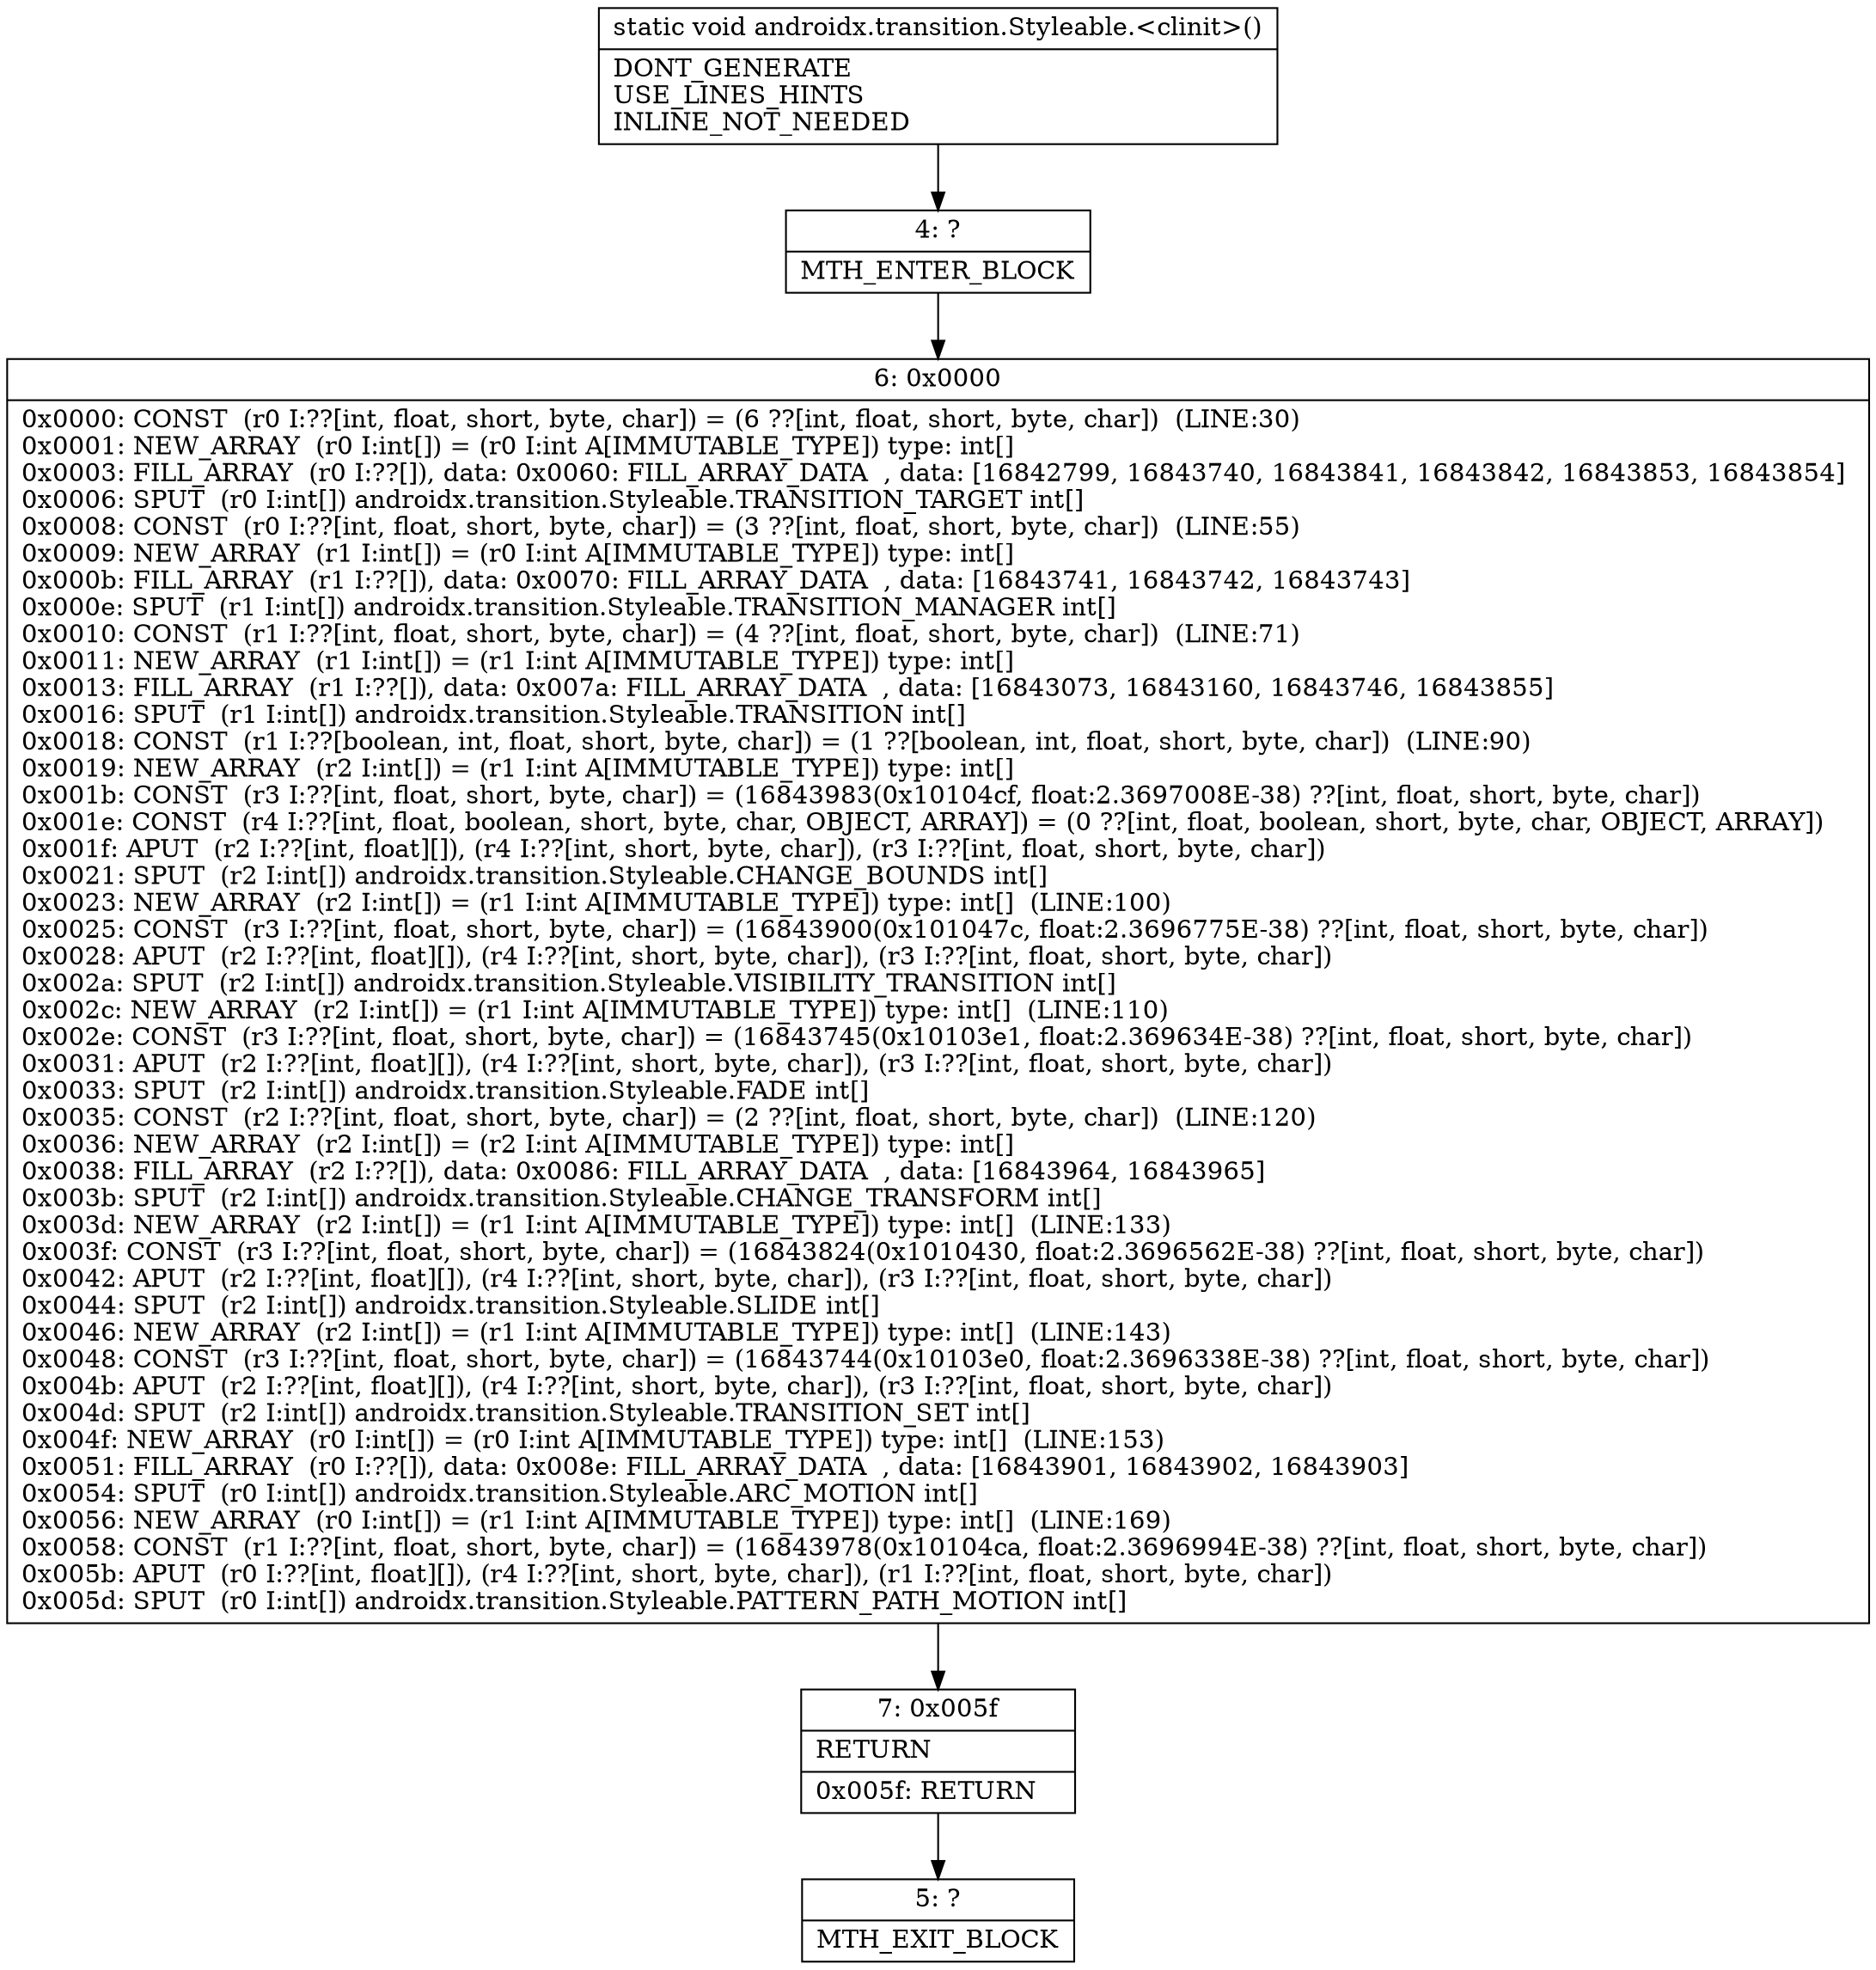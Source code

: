 digraph "CFG forandroidx.transition.Styleable.\<clinit\>()V" {
Node_4 [shape=record,label="{4\:\ ?|MTH_ENTER_BLOCK\l}"];
Node_6 [shape=record,label="{6\:\ 0x0000|0x0000: CONST  (r0 I:??[int, float, short, byte, char]) = (6 ??[int, float, short, byte, char])  (LINE:30)\l0x0001: NEW_ARRAY  (r0 I:int[]) = (r0 I:int A[IMMUTABLE_TYPE]) type: int[] \l0x0003: FILL_ARRAY  (r0 I:??[]), data: 0x0060: FILL_ARRAY_DATA  , data: [16842799, 16843740, 16843841, 16843842, 16843853, 16843854] \l0x0006: SPUT  (r0 I:int[]) androidx.transition.Styleable.TRANSITION_TARGET int[] \l0x0008: CONST  (r0 I:??[int, float, short, byte, char]) = (3 ??[int, float, short, byte, char])  (LINE:55)\l0x0009: NEW_ARRAY  (r1 I:int[]) = (r0 I:int A[IMMUTABLE_TYPE]) type: int[] \l0x000b: FILL_ARRAY  (r1 I:??[]), data: 0x0070: FILL_ARRAY_DATA  , data: [16843741, 16843742, 16843743] \l0x000e: SPUT  (r1 I:int[]) androidx.transition.Styleable.TRANSITION_MANAGER int[] \l0x0010: CONST  (r1 I:??[int, float, short, byte, char]) = (4 ??[int, float, short, byte, char])  (LINE:71)\l0x0011: NEW_ARRAY  (r1 I:int[]) = (r1 I:int A[IMMUTABLE_TYPE]) type: int[] \l0x0013: FILL_ARRAY  (r1 I:??[]), data: 0x007a: FILL_ARRAY_DATA  , data: [16843073, 16843160, 16843746, 16843855] \l0x0016: SPUT  (r1 I:int[]) androidx.transition.Styleable.TRANSITION int[] \l0x0018: CONST  (r1 I:??[boolean, int, float, short, byte, char]) = (1 ??[boolean, int, float, short, byte, char])  (LINE:90)\l0x0019: NEW_ARRAY  (r2 I:int[]) = (r1 I:int A[IMMUTABLE_TYPE]) type: int[] \l0x001b: CONST  (r3 I:??[int, float, short, byte, char]) = (16843983(0x10104cf, float:2.3697008E\-38) ??[int, float, short, byte, char]) \l0x001e: CONST  (r4 I:??[int, float, boolean, short, byte, char, OBJECT, ARRAY]) = (0 ??[int, float, boolean, short, byte, char, OBJECT, ARRAY]) \l0x001f: APUT  (r2 I:??[int, float][]), (r4 I:??[int, short, byte, char]), (r3 I:??[int, float, short, byte, char]) \l0x0021: SPUT  (r2 I:int[]) androidx.transition.Styleable.CHANGE_BOUNDS int[] \l0x0023: NEW_ARRAY  (r2 I:int[]) = (r1 I:int A[IMMUTABLE_TYPE]) type: int[]  (LINE:100)\l0x0025: CONST  (r3 I:??[int, float, short, byte, char]) = (16843900(0x101047c, float:2.3696775E\-38) ??[int, float, short, byte, char]) \l0x0028: APUT  (r2 I:??[int, float][]), (r4 I:??[int, short, byte, char]), (r3 I:??[int, float, short, byte, char]) \l0x002a: SPUT  (r2 I:int[]) androidx.transition.Styleable.VISIBILITY_TRANSITION int[] \l0x002c: NEW_ARRAY  (r2 I:int[]) = (r1 I:int A[IMMUTABLE_TYPE]) type: int[]  (LINE:110)\l0x002e: CONST  (r3 I:??[int, float, short, byte, char]) = (16843745(0x10103e1, float:2.369634E\-38) ??[int, float, short, byte, char]) \l0x0031: APUT  (r2 I:??[int, float][]), (r4 I:??[int, short, byte, char]), (r3 I:??[int, float, short, byte, char]) \l0x0033: SPUT  (r2 I:int[]) androidx.transition.Styleable.FADE int[] \l0x0035: CONST  (r2 I:??[int, float, short, byte, char]) = (2 ??[int, float, short, byte, char])  (LINE:120)\l0x0036: NEW_ARRAY  (r2 I:int[]) = (r2 I:int A[IMMUTABLE_TYPE]) type: int[] \l0x0038: FILL_ARRAY  (r2 I:??[]), data: 0x0086: FILL_ARRAY_DATA  , data: [16843964, 16843965] \l0x003b: SPUT  (r2 I:int[]) androidx.transition.Styleable.CHANGE_TRANSFORM int[] \l0x003d: NEW_ARRAY  (r2 I:int[]) = (r1 I:int A[IMMUTABLE_TYPE]) type: int[]  (LINE:133)\l0x003f: CONST  (r3 I:??[int, float, short, byte, char]) = (16843824(0x1010430, float:2.3696562E\-38) ??[int, float, short, byte, char]) \l0x0042: APUT  (r2 I:??[int, float][]), (r4 I:??[int, short, byte, char]), (r3 I:??[int, float, short, byte, char]) \l0x0044: SPUT  (r2 I:int[]) androidx.transition.Styleable.SLIDE int[] \l0x0046: NEW_ARRAY  (r2 I:int[]) = (r1 I:int A[IMMUTABLE_TYPE]) type: int[]  (LINE:143)\l0x0048: CONST  (r3 I:??[int, float, short, byte, char]) = (16843744(0x10103e0, float:2.3696338E\-38) ??[int, float, short, byte, char]) \l0x004b: APUT  (r2 I:??[int, float][]), (r4 I:??[int, short, byte, char]), (r3 I:??[int, float, short, byte, char]) \l0x004d: SPUT  (r2 I:int[]) androidx.transition.Styleable.TRANSITION_SET int[] \l0x004f: NEW_ARRAY  (r0 I:int[]) = (r0 I:int A[IMMUTABLE_TYPE]) type: int[]  (LINE:153)\l0x0051: FILL_ARRAY  (r0 I:??[]), data: 0x008e: FILL_ARRAY_DATA  , data: [16843901, 16843902, 16843903] \l0x0054: SPUT  (r0 I:int[]) androidx.transition.Styleable.ARC_MOTION int[] \l0x0056: NEW_ARRAY  (r0 I:int[]) = (r1 I:int A[IMMUTABLE_TYPE]) type: int[]  (LINE:169)\l0x0058: CONST  (r1 I:??[int, float, short, byte, char]) = (16843978(0x10104ca, float:2.3696994E\-38) ??[int, float, short, byte, char]) \l0x005b: APUT  (r0 I:??[int, float][]), (r4 I:??[int, short, byte, char]), (r1 I:??[int, float, short, byte, char]) \l0x005d: SPUT  (r0 I:int[]) androidx.transition.Styleable.PATTERN_PATH_MOTION int[] \l}"];
Node_7 [shape=record,label="{7\:\ 0x005f|RETURN\l|0x005f: RETURN   \l}"];
Node_5 [shape=record,label="{5\:\ ?|MTH_EXIT_BLOCK\l}"];
MethodNode[shape=record,label="{static void androidx.transition.Styleable.\<clinit\>()  | DONT_GENERATE\lUSE_LINES_HINTS\lINLINE_NOT_NEEDED\l}"];
MethodNode -> Node_4;Node_4 -> Node_6;
Node_6 -> Node_7;
Node_7 -> Node_5;
}

